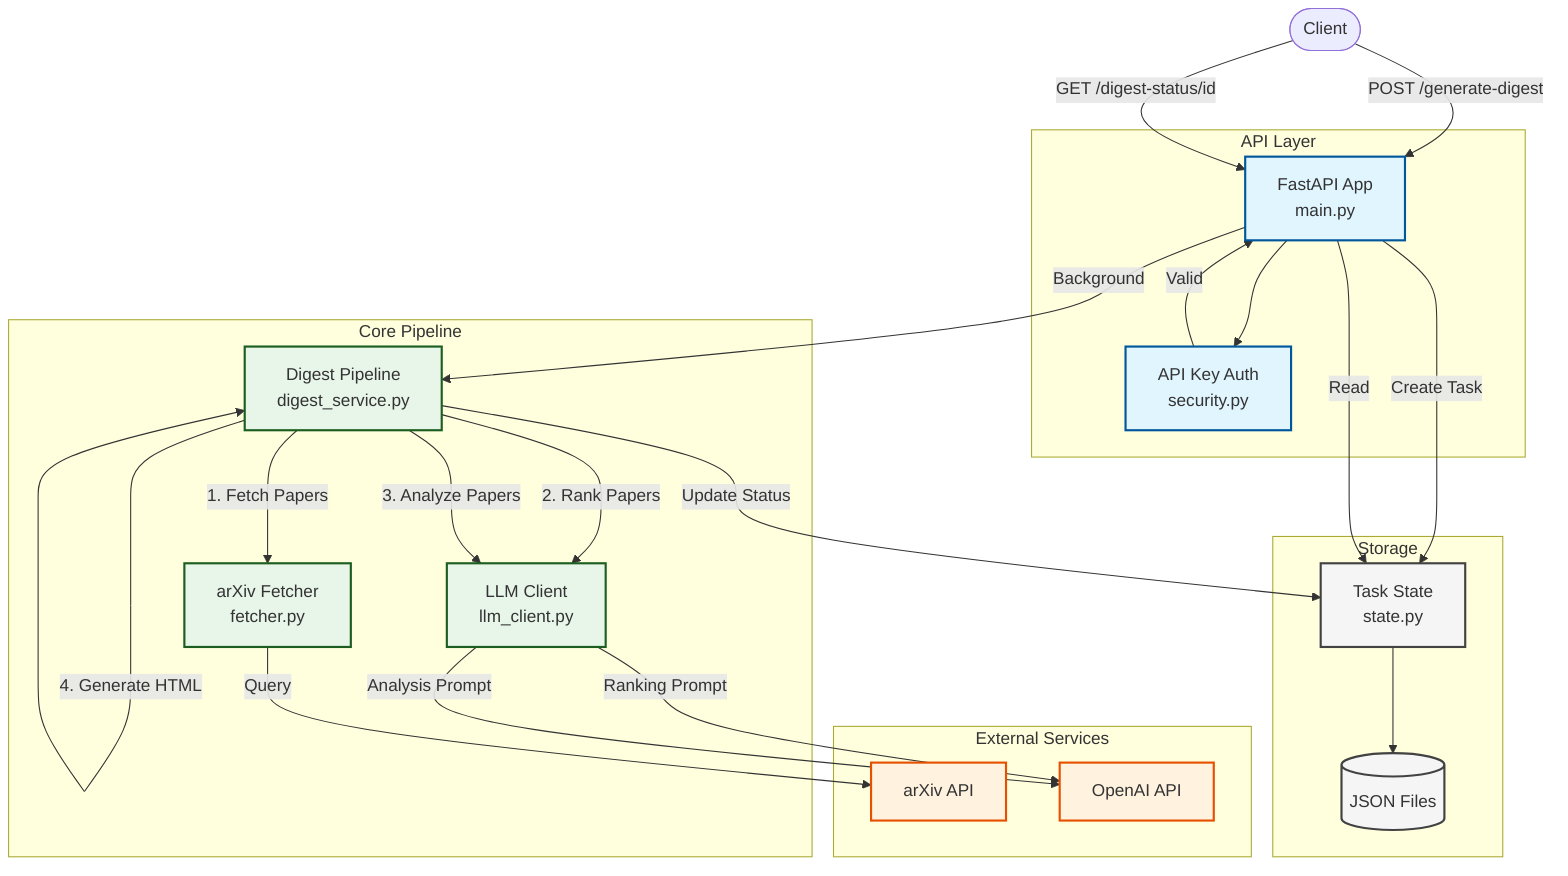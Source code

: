 graph TB
    subgraph "API Layer"
        API[FastAPI App<br/>main.py]
        Auth[API Key Auth<br/>security.py]
    end
    
    subgraph "Core Pipeline"
        Pipeline[Digest Pipeline<br/>digest_service.py]
        Fetcher[arXiv Fetcher<br/>fetcher.py]
        LLM[LLM Client<br/>llm_client.py]
    end
    
    subgraph "External Services"
        ArXiv[arXiv API]
        OpenAI[OpenAI API]
    end
    
    subgraph "Storage"
        State[Task State<br/>state.py]
        JSON[(JSON Files)]
    end
    
    %% Request Flow
    Client([Client]) -->|POST /generate-digest| API
    API --> Auth
    Auth -->|Valid| API
    API -->|Create Task| State
    API -->|Background| Pipeline
    
    %% Pipeline Steps
    Pipeline -->|1. Fetch Papers| Fetcher
    Fetcher -->|Query| ArXiv
    
    Pipeline -->|2. Rank Papers| LLM
    LLM -->|Ranking Prompt| OpenAI
    
    Pipeline -->|3. Analyze Papers| LLM
    LLM -->|Analysis Prompt| OpenAI
    
    Pipeline -->|4. Generate HTML| Pipeline
    Pipeline -->|Update Status| State
    State --> JSON
    
    %% Status Check
    Client -->|GET /digest-status/id| API
    API -->|Read| State
    
    %% Styling
    classDef api fill:#e1f5fe,stroke:#01579b,stroke-width:2px
    classDef core fill:#e8f5e9,stroke:#1b5e20,stroke-width:2px
    classDef external fill:#fff3e0,stroke:#e65100,stroke-width:2px
    classDef storage fill:#f5f5f5,stroke:#424242,stroke-width:2px
    
    class API,Auth api
    class Pipeline,Fetcher,LLM core
    class ArXiv,OpenAI external
    class State,JSON storage